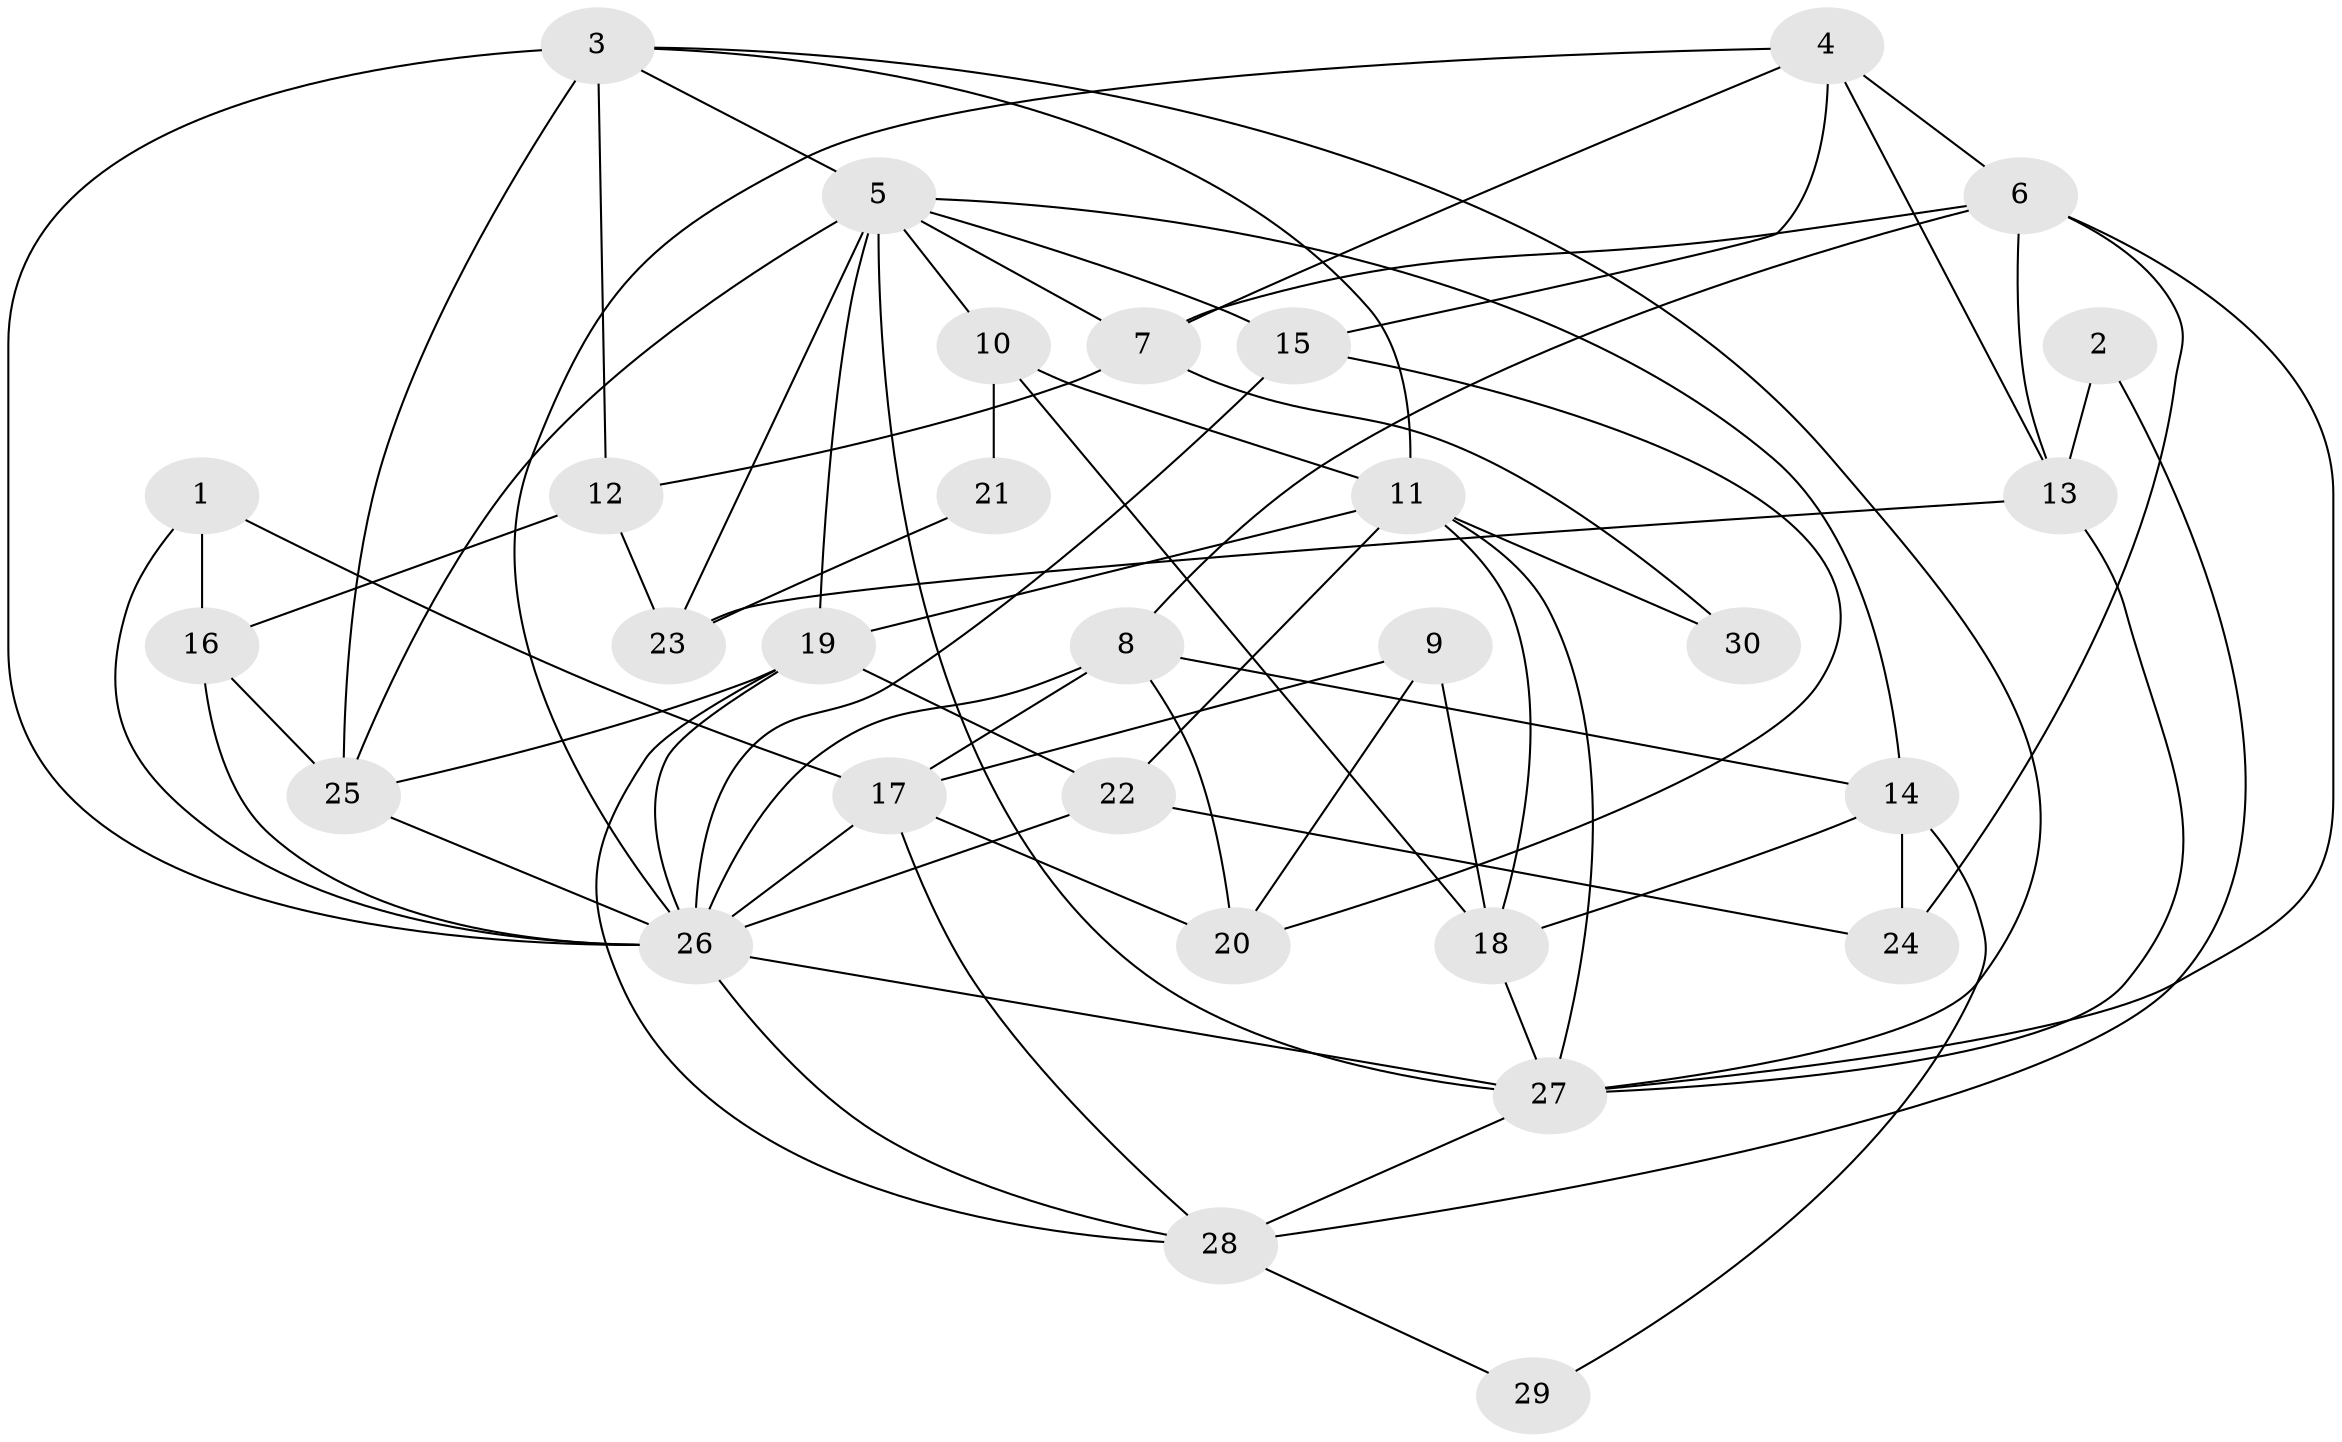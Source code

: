 // original degree distribution, {4: 0.36666666666666664, 9: 0.016666666666666666, 2: 0.16666666666666666, 3: 0.21666666666666667, 7: 0.016666666666666666, 6: 0.15, 5: 0.05, 8: 0.016666666666666666}
// Generated by graph-tools (version 1.1) at 2025/02/03/09/25 03:02:06]
// undirected, 30 vertices, 73 edges
graph export_dot {
graph [start="1"]
  node [color=gray90,style=filled];
  1;
  2;
  3;
  4;
  5;
  6;
  7;
  8;
  9;
  10;
  11;
  12;
  13;
  14;
  15;
  16;
  17;
  18;
  19;
  20;
  21;
  22;
  23;
  24;
  25;
  26;
  27;
  28;
  29;
  30;
  1 -- 16 [weight=1.0];
  1 -- 17 [weight=1.0];
  1 -- 26 [weight=1.0];
  2 -- 13 [weight=1.0];
  2 -- 28 [weight=1.0];
  3 -- 5 [weight=1.0];
  3 -- 11 [weight=2.0];
  3 -- 12 [weight=2.0];
  3 -- 25 [weight=1.0];
  3 -- 26 [weight=1.0];
  3 -- 27 [weight=1.0];
  4 -- 6 [weight=1.0];
  4 -- 7 [weight=1.0];
  4 -- 13 [weight=1.0];
  4 -- 15 [weight=1.0];
  4 -- 26 [weight=1.0];
  5 -- 7 [weight=1.0];
  5 -- 10 [weight=2.0];
  5 -- 14 [weight=1.0];
  5 -- 15 [weight=1.0];
  5 -- 19 [weight=1.0];
  5 -- 23 [weight=1.0];
  5 -- 25 [weight=2.0];
  5 -- 27 [weight=1.0];
  6 -- 7 [weight=1.0];
  6 -- 8 [weight=1.0];
  6 -- 13 [weight=1.0];
  6 -- 24 [weight=1.0];
  6 -- 27 [weight=1.0];
  7 -- 12 [weight=1.0];
  7 -- 30 [weight=1.0];
  8 -- 14 [weight=1.0];
  8 -- 17 [weight=1.0];
  8 -- 20 [weight=1.0];
  8 -- 26 [weight=2.0];
  9 -- 17 [weight=1.0];
  9 -- 18 [weight=1.0];
  9 -- 20 [weight=1.0];
  10 -- 11 [weight=1.0];
  10 -- 18 [weight=2.0];
  10 -- 21 [weight=1.0];
  11 -- 18 [weight=1.0];
  11 -- 19 [weight=1.0];
  11 -- 22 [weight=1.0];
  11 -- 27 [weight=2.0];
  11 -- 30 [weight=1.0];
  12 -- 16 [weight=1.0];
  12 -- 23 [weight=1.0];
  13 -- 23 [weight=2.0];
  13 -- 27 [weight=1.0];
  14 -- 18 [weight=1.0];
  14 -- 24 [weight=1.0];
  14 -- 29 [weight=1.0];
  15 -- 20 [weight=1.0];
  15 -- 26 [weight=1.0];
  16 -- 25 [weight=2.0];
  16 -- 26 [weight=1.0];
  17 -- 20 [weight=2.0];
  17 -- 26 [weight=2.0];
  17 -- 28 [weight=1.0];
  18 -- 27 [weight=1.0];
  19 -- 22 [weight=1.0];
  19 -- 25 [weight=1.0];
  19 -- 26 [weight=1.0];
  19 -- 28 [weight=1.0];
  21 -- 23 [weight=1.0];
  22 -- 24 [weight=1.0];
  22 -- 26 [weight=1.0];
  25 -- 26 [weight=3.0];
  26 -- 27 [weight=2.0];
  26 -- 28 [weight=1.0];
  27 -- 28 [weight=1.0];
  28 -- 29 [weight=1.0];
}
